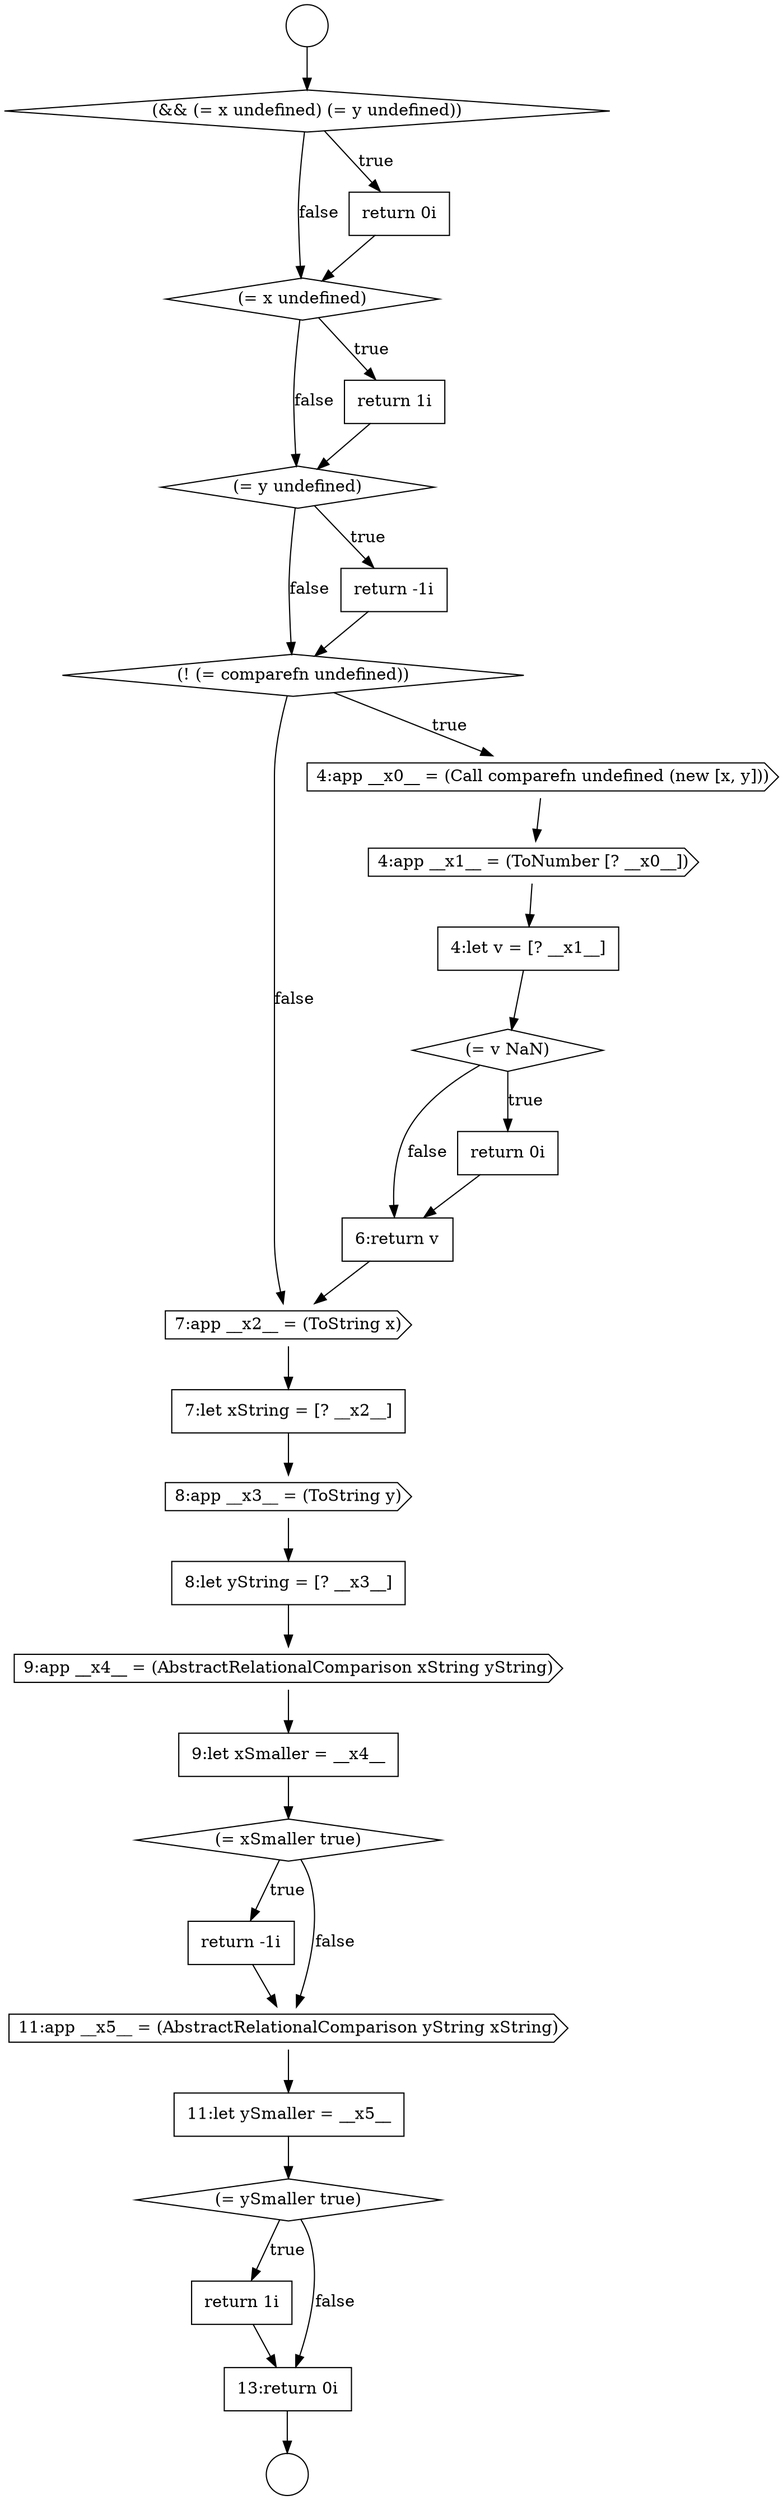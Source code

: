 digraph {
  node16559 [shape=cds, label=<<font color="black">7:app __x2__ = (ToString x)</font>> color="black" fillcolor="white" style=filled]
  node16566 [shape=none, margin=0, label=<<font color="black">
    <table border="0" cellborder="1" cellspacing="0" cellpadding="10">
      <tr><td align="left">return -1i</td></tr>
    </table>
  </font>> color="black" fillcolor="white" style=filled]
  node16555 [shape=none, margin=0, label=<<font color="black">
    <table border="0" cellborder="1" cellspacing="0" cellpadding="10">
      <tr><td align="left">4:let v = [? __x1__]</td></tr>
    </table>
  </font>> color="black" fillcolor="white" style=filled]
  node16552 [shape=diamond, label=<<font color="black">(! (= comparefn undefined))</font>> color="black" fillcolor="white" style=filled]
  node16545 [shape=circle label=" " color="black" fillcolor="white" style=filled]
  node16560 [shape=none, margin=0, label=<<font color="black">
    <table border="0" cellborder="1" cellspacing="0" cellpadding="10">
      <tr><td align="left">7:let xString = [? __x2__]</td></tr>
    </table>
  </font>> color="black" fillcolor="white" style=filled]
  node16553 [shape=cds, label=<<font color="black">4:app __x0__ = (Call comparefn undefined (new [x, y]))</font>> color="black" fillcolor="white" style=filled]
  node16567 [shape=cds, label=<<font color="black">11:app __x5__ = (AbstractRelationalComparison yString xString)</font>> color="black" fillcolor="white" style=filled]
  node16550 [shape=diamond, label=<<font color="black">(= y undefined)</font>> color="black" fillcolor="white" style=filled]
  node16558 [shape=none, margin=0, label=<<font color="black">
    <table border="0" cellborder="1" cellspacing="0" cellpadding="10">
      <tr><td align="left">6:return v</td></tr>
    </table>
  </font>> color="black" fillcolor="white" style=filled]
  node16544 [shape=circle label=" " color="black" fillcolor="white" style=filled]
  node16562 [shape=none, margin=0, label=<<font color="black">
    <table border="0" cellborder="1" cellspacing="0" cellpadding="10">
      <tr><td align="left">8:let yString = [? __x3__]</td></tr>
    </table>
  </font>> color="black" fillcolor="white" style=filled]
  node16565 [shape=diamond, label=<<font color="black">(= xSmaller true)</font>> color="black" fillcolor="white" style=filled]
  node16556 [shape=diamond, label=<<font color="black">(= v NaN)</font>> color="black" fillcolor="white" style=filled]
  node16569 [shape=diamond, label=<<font color="black">(= ySmaller true)</font>> color="black" fillcolor="white" style=filled]
  node16568 [shape=none, margin=0, label=<<font color="black">
    <table border="0" cellborder="1" cellspacing="0" cellpadding="10">
      <tr><td align="left">11:let ySmaller = __x5__</td></tr>
    </table>
  </font>> color="black" fillcolor="white" style=filled]
  node16551 [shape=none, margin=0, label=<<font color="black">
    <table border="0" cellborder="1" cellspacing="0" cellpadding="10">
      <tr><td align="left">return -1i</td></tr>
    </table>
  </font>> color="black" fillcolor="white" style=filled]
  node16561 [shape=cds, label=<<font color="black">8:app __x3__ = (ToString y)</font>> color="black" fillcolor="white" style=filled]
  node16548 [shape=diamond, label=<<font color="black">(= x undefined)</font>> color="black" fillcolor="white" style=filled]
  node16570 [shape=none, margin=0, label=<<font color="black">
    <table border="0" cellborder="1" cellspacing="0" cellpadding="10">
      <tr><td align="left">return 1i</td></tr>
    </table>
  </font>> color="black" fillcolor="white" style=filled]
  node16557 [shape=none, margin=0, label=<<font color="black">
    <table border="0" cellborder="1" cellspacing="0" cellpadding="10">
      <tr><td align="left">return 0i</td></tr>
    </table>
  </font>> color="black" fillcolor="white" style=filled]
  node16564 [shape=none, margin=0, label=<<font color="black">
    <table border="0" cellborder="1" cellspacing="0" cellpadding="10">
      <tr><td align="left">9:let xSmaller = __x4__</td></tr>
    </table>
  </font>> color="black" fillcolor="white" style=filled]
  node16547 [shape=none, margin=0, label=<<font color="black">
    <table border="0" cellborder="1" cellspacing="0" cellpadding="10">
      <tr><td align="left">return 0i</td></tr>
    </table>
  </font>> color="black" fillcolor="white" style=filled]
  node16554 [shape=cds, label=<<font color="black">4:app __x1__ = (ToNumber [? __x0__])</font>> color="black" fillcolor="white" style=filled]
  node16571 [shape=none, margin=0, label=<<font color="black">
    <table border="0" cellborder="1" cellspacing="0" cellpadding="10">
      <tr><td align="left">13:return 0i</td></tr>
    </table>
  </font>> color="black" fillcolor="white" style=filled]
  node16563 [shape=cds, label=<<font color="black">9:app __x4__ = (AbstractRelationalComparison xString yString)</font>> color="black" fillcolor="white" style=filled]
  node16546 [shape=diamond, label=<<font color="black">(&amp;&amp; (= x undefined) (= y undefined))</font>> color="black" fillcolor="white" style=filled]
  node16549 [shape=none, margin=0, label=<<font color="black">
    <table border="0" cellborder="1" cellspacing="0" cellpadding="10">
      <tr><td align="left">return 1i</td></tr>
    </table>
  </font>> color="black" fillcolor="white" style=filled]
  node16570 -> node16571 [ color="black"]
  node16561 -> node16562 [ color="black"]
  node16550 -> node16551 [label=<<font color="black">true</font>> color="black"]
  node16550 -> node16552 [label=<<font color="black">false</font>> color="black"]
  node16562 -> node16563 [ color="black"]
  node16544 -> node16546 [ color="black"]
  node16551 -> node16552 [ color="black"]
  node16560 -> node16561 [ color="black"]
  node16566 -> node16567 [ color="black"]
  node16548 -> node16549 [label=<<font color="black">true</font>> color="black"]
  node16548 -> node16550 [label=<<font color="black">false</font>> color="black"]
  node16563 -> node16564 [ color="black"]
  node16547 -> node16548 [ color="black"]
  node16546 -> node16547 [label=<<font color="black">true</font>> color="black"]
  node16546 -> node16548 [label=<<font color="black">false</font>> color="black"]
  node16568 -> node16569 [ color="black"]
  node16552 -> node16553 [label=<<font color="black">true</font>> color="black"]
  node16552 -> node16559 [label=<<font color="black">false</font>> color="black"]
  node16549 -> node16550 [ color="black"]
  node16558 -> node16559 [ color="black"]
  node16569 -> node16570 [label=<<font color="black">true</font>> color="black"]
  node16569 -> node16571 [label=<<font color="black">false</font>> color="black"]
  node16556 -> node16557 [label=<<font color="black">true</font>> color="black"]
  node16556 -> node16558 [label=<<font color="black">false</font>> color="black"]
  node16553 -> node16554 [ color="black"]
  node16554 -> node16555 [ color="black"]
  node16567 -> node16568 [ color="black"]
  node16555 -> node16556 [ color="black"]
  node16571 -> node16545 [ color="black"]
  node16564 -> node16565 [ color="black"]
  node16559 -> node16560 [ color="black"]
  node16557 -> node16558 [ color="black"]
  node16565 -> node16566 [label=<<font color="black">true</font>> color="black"]
  node16565 -> node16567 [label=<<font color="black">false</font>> color="black"]
}
